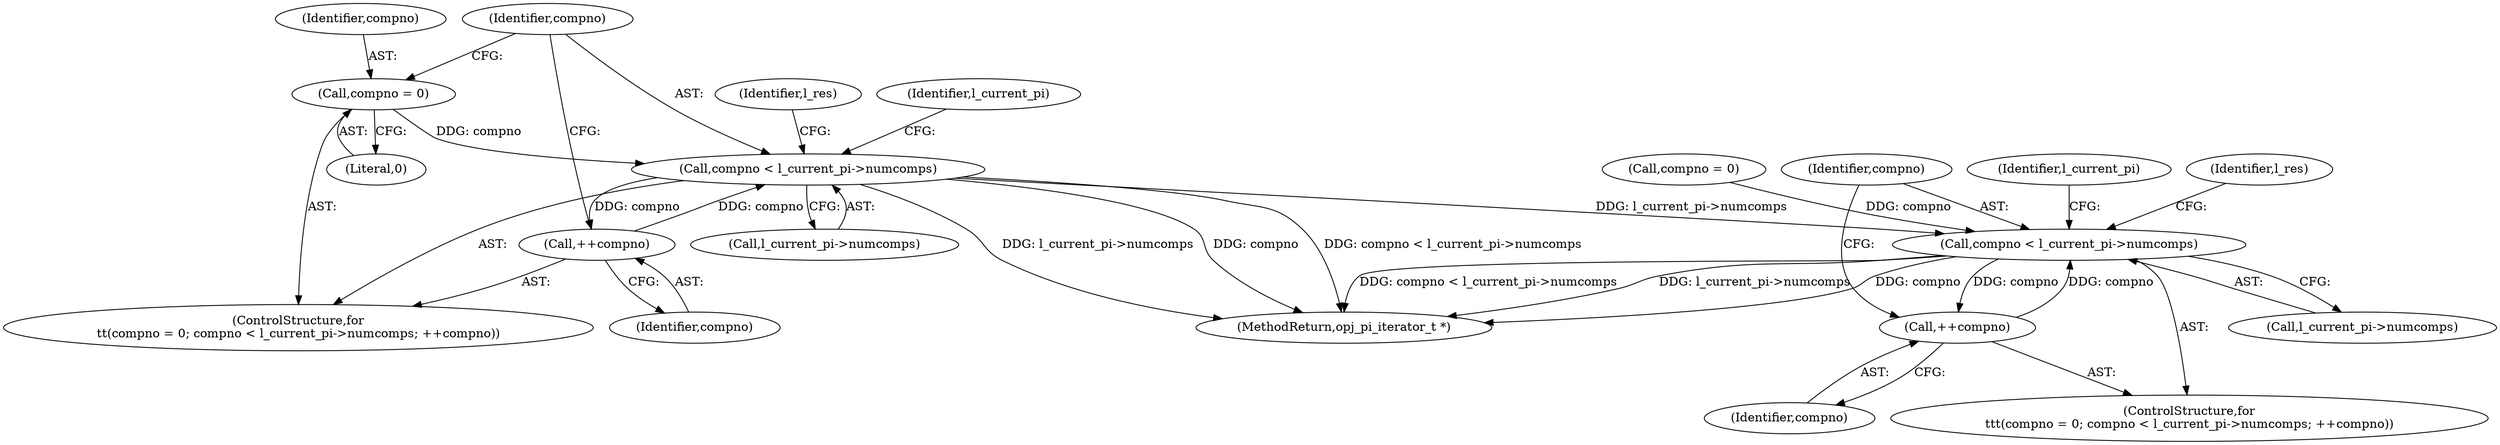 digraph "0_openjpeg_c16bc057ba3f125051c9966cf1f5b68a05681de4@pointer" {
"1000423" [label="(Call,compno < l_current_pi->numcomps)"];
"1000420" [label="(Call,compno = 0)"];
"1000428" [label="(Call,++compno)"];
"1000423" [label="(Call,compno < l_current_pi->numcomps)"];
"1000575" [label="(Call,compno < l_current_pi->numcomps)"];
"1000580" [label="(Call,++compno)"];
"1000424" [label="(Identifier,compno)"];
"1000572" [label="(Call,compno = 0)"];
"1000658" [label="(Identifier,l_current_pi)"];
"1000581" [label="(Identifier,compno)"];
"1000585" [label="(Identifier,l_res)"];
"1000696" [label="(MethodReturn,opj_pi_iterator_t *)"];
"1000580" [label="(Call,++compno)"];
"1000423" [label="(Call,compno < l_current_pi->numcomps)"];
"1000422" [label="(Literal,0)"];
"1000419" [label="(ControlStructure,for\n\t\t(compno = 0; compno < l_current_pi->numcomps; ++compno))"];
"1000420" [label="(Call,compno = 0)"];
"1000576" [label="(Identifier,compno)"];
"1000433" [label="(Identifier,l_res)"];
"1000571" [label="(ControlStructure,for\n\t\t\t(compno = 0; compno < l_current_pi->numcomps; ++compno))"];
"1000429" [label="(Identifier,compno)"];
"1000575" [label="(Call,compno < l_current_pi->numcomps)"];
"1000421" [label="(Identifier,compno)"];
"1000428" [label="(Call,++compno)"];
"1000425" [label="(Call,l_current_pi->numcomps)"];
"1000505" [label="(Identifier,l_current_pi)"];
"1000577" [label="(Call,l_current_pi->numcomps)"];
"1000423" -> "1000419"  [label="AST: "];
"1000423" -> "1000425"  [label="CFG: "];
"1000424" -> "1000423"  [label="AST: "];
"1000425" -> "1000423"  [label="AST: "];
"1000433" -> "1000423"  [label="CFG: "];
"1000505" -> "1000423"  [label="CFG: "];
"1000423" -> "1000696"  [label="DDG: compno < l_current_pi->numcomps"];
"1000423" -> "1000696"  [label="DDG: l_current_pi->numcomps"];
"1000423" -> "1000696"  [label="DDG: compno"];
"1000420" -> "1000423"  [label="DDG: compno"];
"1000428" -> "1000423"  [label="DDG: compno"];
"1000423" -> "1000428"  [label="DDG: compno"];
"1000423" -> "1000575"  [label="DDG: l_current_pi->numcomps"];
"1000420" -> "1000419"  [label="AST: "];
"1000420" -> "1000422"  [label="CFG: "];
"1000421" -> "1000420"  [label="AST: "];
"1000422" -> "1000420"  [label="AST: "];
"1000424" -> "1000420"  [label="CFG: "];
"1000428" -> "1000419"  [label="AST: "];
"1000428" -> "1000429"  [label="CFG: "];
"1000429" -> "1000428"  [label="AST: "];
"1000424" -> "1000428"  [label="CFG: "];
"1000575" -> "1000571"  [label="AST: "];
"1000575" -> "1000577"  [label="CFG: "];
"1000576" -> "1000575"  [label="AST: "];
"1000577" -> "1000575"  [label="AST: "];
"1000585" -> "1000575"  [label="CFG: "];
"1000658" -> "1000575"  [label="CFG: "];
"1000575" -> "1000696"  [label="DDG: compno < l_current_pi->numcomps"];
"1000575" -> "1000696"  [label="DDG: l_current_pi->numcomps"];
"1000575" -> "1000696"  [label="DDG: compno"];
"1000580" -> "1000575"  [label="DDG: compno"];
"1000572" -> "1000575"  [label="DDG: compno"];
"1000575" -> "1000580"  [label="DDG: compno"];
"1000580" -> "1000571"  [label="AST: "];
"1000580" -> "1000581"  [label="CFG: "];
"1000581" -> "1000580"  [label="AST: "];
"1000576" -> "1000580"  [label="CFG: "];
}
